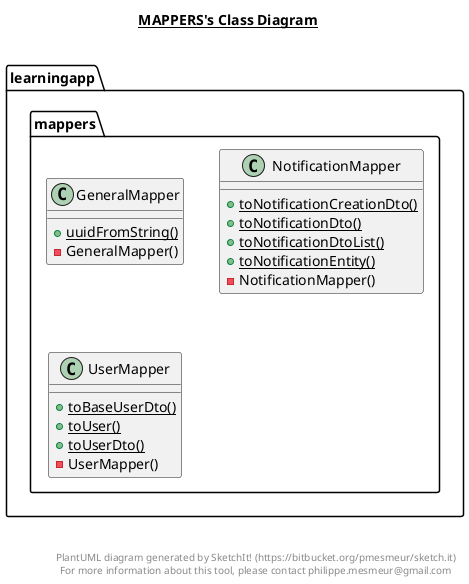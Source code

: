 @startuml

title __MAPPERS's Class Diagram__\n

  namespace learningapp {
    namespace mappers {
      class learningapp.mappers.GeneralMapper {
          {static} + uuidFromString()
          - GeneralMapper()
      }
    }
  }
  

  namespace learningapp {
    namespace mappers {
      class learningapp.mappers.NotificationMapper {
          {static} + toNotificationCreationDto()
          {static} + toNotificationDto()
          {static} + toNotificationDtoList()
          {static} + toNotificationEntity()
          - NotificationMapper()
      }
    }
  }
  

  namespace learningapp {
    namespace mappers {
      class learningapp.mappers.UserMapper {
          {static} + toBaseUserDto()
          {static} + toUser()
          {static} + toUserDto()
          - UserMapper()
      }
    }
  }
  



right footer


PlantUML diagram generated by SketchIt! (https://bitbucket.org/pmesmeur/sketch.it)
For more information about this tool, please contact philippe.mesmeur@gmail.com
endfooter

@enduml
